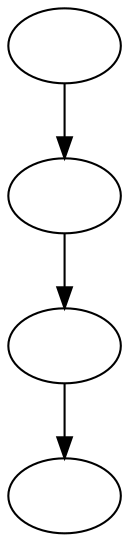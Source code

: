 digraph deps {
"file://./source/F/#head" [label=""];
"file://./source/E/2.0.0" [label=""];
"file://./source/D/1.0.0" [label=""];
"file://./source/C/1.0" [label=""];
"file://./source/F/#head" -> "file://./source/E/2.0.0";
"file://./source/E/2.0.0" -> "file://./source/D/1.0.0";
"file://./source/D/1.0.0" -> "file://./source/C/1.0";
}
